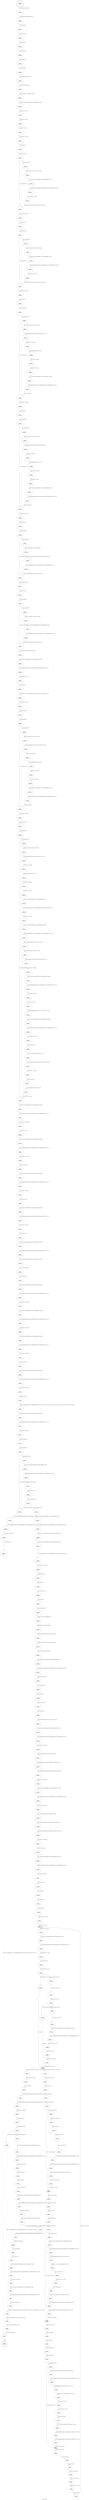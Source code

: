 digraph process_polygon2 {
label="process_polygon2"
40284 [label="N40284\n(rp:56, ep:0)\nexit", shape="doublecircle"]
40285 [label="N40285\n(rp:340, ep:340)\nentry", shape="doublecircle"]
40285 -> 40287 [label="%5 = alloca %struct.stream*, align 8"]
40287 [label="N40287\n(rp:339, ep:339)", shape="circle"]
40287 -> 40288 [label="%6 = alloca %struct._POLYGON2_ORDER*, align 8"]
40288 [label="N40288\n(rp:338, ep:338)", shape="circle"]
40288 -> 40289 [label="%7 = alloca i32, align 4"]
40289 [label="N40289\n(rp:337, ep:337)", shape="circle"]
40289 -> 40290 [label="%8 = alloca i32, align 4"]
40290 [label="N40290\n(rp:336, ep:336)", shape="circle"]
40290 -> 40291 [label="%9 = alloca i32, align 4"]
40291 [label="N40291\n(rp:335, ep:335)", shape="circle"]
40291 -> 40292 [label="%10 = alloca i32, align 4"]
40292 [label="N40292\n(rp:334, ep:334)", shape="circle"]
40292 -> 40293 [label="%11 = alloca i32, align 4"]
40293 [label="N40293\n(rp:333, ep:333)", shape="circle"]
40293 -> 40294 [label="%12 = alloca i8, align 1"]
40294 [label="N40294\n(rp:332, ep:332)", shape="circle"]
40294 -> 40295 [label="%13 = alloca %struct._RD_POINT*, align 8"]
40295 [label="N40295\n(rp:331, ep:331)", shape="circle"]
40295 -> 40296 [label="%14 = alloca %struct._BRUSH, align 8"]
40296 [label="N40296\n(rp:330, ep:330)", shape="circle"]
40296 -> 40298 [label="store %struct.stream* %0, %struct.stream** %5, align 8"]
40298 [label="N40298\n(rp:329, ep:329)", shape="circle"]
40298 -> 40300 [label="store %struct._POLYGON2_ORDER* %1, %struct._POLYGON2_ORDER** %6, align 8"]
40300 [label="N40300\n(rp:328, ep:328)", shape="circle"]
40300 -> 40302 [label="store i32 %2, i32* %7, align 4"]
40302 [label="N40302\n(rp:327, ep:327)", shape="circle"]
40302 -> 40308 [label="store i32 %3, i32* %8, align 4"]
40308 [label="N40308\n(rp:326, ep:326)", shape="circle"]
40308 -> 40311 [label="store i8 0, i8* %12, align 1"]
40311 [label="N40311\n(rp:325, ep:325)", shape="circle"]
40311 -> 40312 [label="%15 = load i32, i32* %7, align 4"]
40312 [label="N40312\n(rp:324, ep:324)", shape="circle"]
40312 -> 40313 [label="%16 = and i32 %15, 1"]
40313 [label="N40313\n(rp:323, ep:323)", shape="circle"]
40313 -> 40314 [label="%17 = icmp ne i32 %16, 0"]
40314 [label="N40314\n(rp:322, ep:322)", shape="circle"]
40314 -> 40652 [label="[%17 = icmp ne i32 %16, 0]"]
40314 -> 40321 [label="[!(%17 = icmp ne i32 %16, 0)]"]
40316 [label="N40316\n(rp:320, ep:320)", shape="circle"]
40316 -> 40317 [label="%20 = load %struct._POLYGON2_ORDER*, %struct._POLYGON2_ORDER** %6, align 8"]
40317 [label="N40317\n(rp:319, ep:319)", shape="circle"]
40317 -> 40318 [label="%21 = getelementptr inbounds %struct._POLYGON2_ORDER, %struct._POLYGON2_ORDER* %20, i32 0, i32 0"]
40318 [label="N40318\n(rp:318, ep:318)", shape="circle"]
40318 -> 40319 [label="%22 = load i32, i32* %8, align 4"]
40319 [label="N40319\n(rp:317, ep:317)", shape="circle"]
40319 -> 40321 [label="rdp_in_coord --@-- call void @rdp_in_coord(%struct.stream* %19, i16* %21, i32 %22)", style="dashed", color="blue"]
40321 [label="N40321\n(rp:316, ep:316)", shape="circle"]
40321 -> 40322 [label="%24 = load i32, i32* %7, align 4"]
40322 [label="N40322\n(rp:315, ep:315)", shape="circle"]
40322 -> 40323 [label="%25 = and i32 %24, 2"]
40323 [label="N40323\n(rp:314, ep:314)", shape="circle"]
40323 -> 40324 [label="%26 = icmp ne i32 %25, 0"]
40324 [label="N40324\n(rp:313, ep:313)", shape="circle"]
40324 -> 40654 [label="[%26 = icmp ne i32 %25, 0]"]
40324 -> 40331 [label="[!(%26 = icmp ne i32 %25, 0)]"]
40326 [label="N40326\n(rp:311, ep:311)", shape="circle"]
40326 -> 40327 [label="%29 = load %struct._POLYGON2_ORDER*, %struct._POLYGON2_ORDER** %6, align 8"]
40327 [label="N40327\n(rp:310, ep:310)", shape="circle"]
40327 -> 40328 [label="%30 = getelementptr inbounds %struct._POLYGON2_ORDER, %struct._POLYGON2_ORDER* %29, i32 0, i32 1"]
40328 [label="N40328\n(rp:309, ep:309)", shape="circle"]
40328 -> 40329 [label="%31 = load i32, i32* %8, align 4"]
40329 [label="N40329\n(rp:308, ep:308)", shape="circle"]
40329 -> 40331 [label="rdp_in_coord --@-- call void @rdp_in_coord(%struct.stream* %28, i16* %30, i32 %31)", style="dashed", color="blue"]
40331 [label="N40331\n(rp:307, ep:307)", shape="circle"]
40331 -> 40332 [label="%33 = load i32, i32* %7, align 4"]
40332 [label="N40332\n(rp:306, ep:306)", shape="circle"]
40332 -> 40333 [label="%34 = and i32 %33, 4"]
40333 [label="N40333\n(rp:305, ep:305)", shape="circle"]
40333 -> 40334 [label="%35 = icmp ne i32 %34, 0"]
40334 [label="N40334\n(rp:304, ep:304)", shape="circle"]
40334 -> 40656 [label="[%35 = icmp ne i32 %34, 0]"]
40334 -> 40345 [label="[!(%35 = icmp ne i32 %34, 0)]"]
40336 [label="N40336\n(rp:302, ep:302)", shape="circle"]
40336 -> 40337 [label="%38 = getelementptr inbounds %struct.stream, %struct.stream* %37, i32 0, i32 0"]
40337 [label="N40337\n(rp:301, ep:301)", shape="circle"]
40337 -> 40338 [label="%39 = load i8*, i8** %38, align 8"]
40338 [label="N40338\n(rp:300, ep:300)", shape="circle"]
40338 -> 40339 [label="%40 = getelementptr inbounds i8, i8* %39, i32 1"]
40339 [label="N40339\n(rp:299, ep:299)", shape="circle"]
40339 -> 40340 [label="store i8* %40, i8** %38, align 8"]
40340 [label="N40340\n(rp:298, ep:298)", shape="circle"]
40340 -> 40341 [label="%41 = load i8, i8* %39, align 1"]
40341 [label="N40341\n(rp:297, ep:297)", shape="circle"]
40341 -> 40342 [label="%42 = load %struct._POLYGON2_ORDER*, %struct._POLYGON2_ORDER** %6, align 8"]
40342 [label="N40342\n(rp:296, ep:296)", shape="circle"]
40342 -> 40343 [label="%43 = getelementptr inbounds %struct._POLYGON2_ORDER, %struct._POLYGON2_ORDER* %42, i32 0, i32 2"]
40343 [label="N40343\n(rp:295, ep:295)", shape="circle"]
40343 -> 40345 [label="store i8 %41, i8* %43, align 4"]
40345 [label="N40345\n(rp:294, ep:294)", shape="circle"]
40345 -> 40346 [label="%45 = load i32, i32* %7, align 4"]
40346 [label="N40346\n(rp:293, ep:293)", shape="circle"]
40346 -> 40347 [label="%46 = and i32 %45, 8"]
40347 [label="N40347\n(rp:292, ep:292)", shape="circle"]
40347 -> 40348 [label="%47 = icmp ne i32 %46, 0"]
40348 [label="N40348\n(rp:291, ep:291)", shape="circle"]
40348 -> 40658 [label="[%47 = icmp ne i32 %46, 0]"]
40348 -> 40359 [label="[!(%47 = icmp ne i32 %46, 0)]"]
40350 [label="N40350\n(rp:289, ep:289)", shape="circle"]
40350 -> 40351 [label="%50 = getelementptr inbounds %struct.stream, %struct.stream* %49, i32 0, i32 0"]
40351 [label="N40351\n(rp:288, ep:288)", shape="circle"]
40351 -> 40352 [label="%51 = load i8*, i8** %50, align 8"]
40352 [label="N40352\n(rp:287, ep:287)", shape="circle"]
40352 -> 40353 [label="%52 = getelementptr inbounds i8, i8* %51, i32 1"]
40353 [label="N40353\n(rp:286, ep:286)", shape="circle"]
40353 -> 40354 [label="store i8* %52, i8** %50, align 8"]
40354 [label="N40354\n(rp:285, ep:285)", shape="circle"]
40354 -> 40355 [label="%53 = load i8, i8* %51, align 1"]
40355 [label="N40355\n(rp:284, ep:284)", shape="circle"]
40355 -> 40356 [label="%54 = load %struct._POLYGON2_ORDER*, %struct._POLYGON2_ORDER** %6, align 8"]
40356 [label="N40356\n(rp:283, ep:283)", shape="circle"]
40356 -> 40357 [label="%55 = getelementptr inbounds %struct._POLYGON2_ORDER, %struct._POLYGON2_ORDER* %54, i32 0, i32 3"]
40357 [label="N40357\n(rp:282, ep:282)", shape="circle"]
40357 -> 40359 [label="store i8 %53, i8* %55, align 1"]
40359 [label="N40359\n(rp:281, ep:281)", shape="circle"]
40359 -> 40360 [label="%57 = load i32, i32* %7, align 4"]
40360 [label="N40360\n(rp:280, ep:280)", shape="circle"]
40360 -> 40361 [label="%58 = and i32 %57, 16"]
40361 [label="N40361\n(rp:279, ep:279)", shape="circle"]
40361 -> 40362 [label="%59 = icmp ne i32 %58, 0"]
40362 [label="N40362\n(rp:278, ep:278)", shape="circle"]
40362 -> 40660 [label="[%59 = icmp ne i32 %58, 0]"]
40362 -> 40368 [label="[!(%59 = icmp ne i32 %58, 0)]"]
40364 [label="N40364\n(rp:276, ep:276)", shape="circle"]
40364 -> 40365 [label="%62 = load %struct._POLYGON2_ORDER*, %struct._POLYGON2_ORDER** %6, align 8"]
40365 [label="N40365\n(rp:275, ep:275)", shape="circle"]
40365 -> 40366 [label="%63 = getelementptr inbounds %struct._POLYGON2_ORDER, %struct._POLYGON2_ORDER* %62, i32 0, i32 4"]
40366 [label="N40366\n(rp:274, ep:274)", shape="circle"]
40366 -> 40368 [label="rdp_in_colour --@-- call void @rdp_in_colour(%struct.stream* %61, i32* %63)", style="dashed", color="blue"]
40368 [label="N40368\n(rp:273, ep:273)", shape="circle"]
40368 -> 40369 [label="%65 = load i32, i32* %7, align 4"]
40369 [label="N40369\n(rp:272, ep:272)", shape="circle"]
40369 -> 40370 [label="%66 = and i32 %65, 32"]
40370 [label="N40370\n(rp:271, ep:271)", shape="circle"]
40370 -> 40371 [label="%67 = icmp ne i32 %66, 0"]
40371 [label="N40371\n(rp:270, ep:270)", shape="circle"]
40371 -> 40662 [label="[%67 = icmp ne i32 %66, 0]"]
40371 -> 40377 [label="[!(%67 = icmp ne i32 %66, 0)]"]
40373 [label="N40373\n(rp:268, ep:268)", shape="circle"]
40373 -> 40374 [label="%70 = load %struct._POLYGON2_ORDER*, %struct._POLYGON2_ORDER** %6, align 8"]
40374 [label="N40374\n(rp:267, ep:267)", shape="circle"]
40374 -> 40375 [label="%71 = getelementptr inbounds %struct._POLYGON2_ORDER, %struct._POLYGON2_ORDER* %70, i32 0, i32 5"]
40375 [label="N40375\n(rp:266, ep:266)", shape="circle"]
40375 -> 40377 [label="rdp_in_colour --@-- call void @rdp_in_colour(%struct.stream* %69, i32* %71)", style="dashed", color="blue"]
40377 [label="N40377\n(rp:265, ep:265)", shape="circle"]
40377 -> 40378 [label="%73 = load %struct.stream*, %struct.stream** %5, align 8"]
40378 [label="N40378\n(rp:264, ep:264)", shape="circle"]
40378 -> 40379 [label="%74 = load %struct._POLYGON2_ORDER*, %struct._POLYGON2_ORDER** %6, align 8"]
40379 [label="N40379\n(rp:263, ep:263)", shape="circle"]
40379 -> 40380 [label="%75 = getelementptr inbounds %struct._POLYGON2_ORDER, %struct._POLYGON2_ORDER* %74, i32 0, i32 6"]
40380 [label="N40380\n(rp:262, ep:262)", shape="circle"]
40380 -> 40381 [label="%76 = load i32, i32* %7, align 4"]
40381 [label="N40381\n(rp:261, ep:261)", shape="circle"]
40381 -> 40382 [label="%77 = lshr i32 %76, 6"]
40382 [label="N40382\n(rp:260, ep:260)", shape="circle"]
40382 -> 40383 [label="rdp_parse_brush --@-- %78 = call i32 @rdp_parse_brush(%struct.stream* %73, %struct._BRUSH* %75, i32 %77)", style="dashed", color="blue"]
40383 [label="N40383\n(rp:259, ep:259)", shape="circle"]
40383 -> 40384 [label="%79 = load i32, i32* %7, align 4"]
40384 [label="N40384\n(rp:258, ep:258)", shape="circle"]
40384 -> 40385 [label="%80 = and i32 %79, 2048"]
40385 [label="N40385\n(rp:257, ep:257)", shape="circle"]
40385 -> 40386 [label="%81 = icmp ne i32 %80, 0"]
40386 [label="N40386\n(rp:256, ep:256)", shape="circle"]
40386 -> 40664 [label="[%81 = icmp ne i32 %80, 0]"]
40386 -> 40397 [label="[!(%81 = icmp ne i32 %80, 0)]"]
40388 [label="N40388\n(rp:254, ep:254)", shape="circle"]
40388 -> 40389 [label="%84 = getelementptr inbounds %struct.stream, %struct.stream* %83, i32 0, i32 0"]
40389 [label="N40389\n(rp:253, ep:253)", shape="circle"]
40389 -> 40390 [label="%85 = load i8*, i8** %84, align 8"]
40390 [label="N40390\n(rp:252, ep:252)", shape="circle"]
40390 -> 40391 [label="%86 = getelementptr inbounds i8, i8* %85, i32 1"]
40391 [label="N40391\n(rp:251, ep:251)", shape="circle"]
40391 -> 40392 [label="store i8* %86, i8** %84, align 8"]
40392 [label="N40392\n(rp:250, ep:250)", shape="circle"]
40392 -> 40393 [label="%87 = load i8, i8* %85, align 1"]
40393 [label="N40393\n(rp:249, ep:249)", shape="circle"]
40393 -> 40394 [label="%88 = load %struct._POLYGON2_ORDER*, %struct._POLYGON2_ORDER** %6, align 8"]
40394 [label="N40394\n(rp:248, ep:248)", shape="circle"]
40394 -> 40395 [label="%89 = getelementptr inbounds %struct._POLYGON2_ORDER, %struct._POLYGON2_ORDER* %88, i32 0, i32 7"]
40395 [label="N40395\n(rp:247, ep:247)", shape="circle"]
40395 -> 40397 [label="store i8 %87, i8* %89, align 8"]
40397 [label="N40397\n(rp:246, ep:246)", shape="circle"]
40397 -> 40398 [label="%91 = load i32, i32* %7, align 4"]
40398 [label="N40398\n(rp:245, ep:245)", shape="circle"]
40398 -> 40399 [label="%92 = and i32 %91, 4096"]
40399 [label="N40399\n(rp:244, ep:244)", shape="circle"]
40399 -> 40400 [label="%93 = icmp ne i32 %92, 0"]
40400 [label="N40400\n(rp:243, ep:243)", shape="circle"]
40400 -> 40666 [label="[%93 = icmp ne i32 %92, 0]"]
40400 -> 40432 [label="[!(%93 = icmp ne i32 %92, 0)]"]
40402 [label="N40402\n(rp:241, ep:241)", shape="circle"]
40402 -> 40403 [label="%96 = getelementptr inbounds %struct.stream, %struct.stream* %95, i32 0, i32 0"]
40403 [label="N40403\n(rp:240, ep:240)", shape="circle"]
40403 -> 40404 [label="%97 = load i8*, i8** %96, align 8"]
40404 [label="N40404\n(rp:239, ep:239)", shape="circle"]
40404 -> 40405 [label="%98 = getelementptr inbounds i8, i8* %97, i32 1"]
40405 [label="N40405\n(rp:238, ep:238)", shape="circle"]
40405 -> 40406 [label="store i8* %98, i8** %96, align 8"]
40406 [label="N40406\n(rp:237, ep:237)", shape="circle"]
40406 -> 40407 [label="%99 = load i8, i8* %97, align 1"]
40407 [label="N40407\n(rp:236, ep:236)", shape="circle"]
40407 -> 40408 [label="%100 = load %struct._POLYGON2_ORDER*, %struct._POLYGON2_ORDER** %6, align 8"]
40408 [label="N40408\n(rp:235, ep:235)", shape="circle"]
40408 -> 40409 [label="%101 = getelementptr inbounds %struct._POLYGON2_ORDER, %struct._POLYGON2_ORDER* %100, i32 0, i32 8"]
40409 [label="N40409\n(rp:234, ep:234)", shape="circle"]
40409 -> 40410 [label="store i8 %99, i8* %101, align 1"]
40410 [label="N40410\n(rp:233, ep:233)", shape="circle"]
40410 -> 40411 [label="%102 = load %struct._POLYGON2_ORDER*, %struct._POLYGON2_ORDER** %6, align 8"]
40411 [label="N40411\n(rp:232, ep:232)", shape="circle"]
40411 -> 40412 [label="%103 = getelementptr inbounds %struct._POLYGON2_ORDER, %struct._POLYGON2_ORDER* %102, i32 0, i32 9"]
40412 [label="N40412\n(rp:231, ep:231)", shape="circle"]
40412 -> 40413 [label="%104 = getelementptr inbounds [256 x i8], [256 x i8]* %103, i32 0, i32 0"]
40413 [label="N40413\n(rp:230, ep:230)", shape="circle"]
40413 -> 40414 [label="%105 = load %struct.stream*, %struct.stream** %5, align 8"]
40414 [label="N40414\n(rp:229, ep:229)", shape="circle"]
40414 -> 40415 [label="%106 = getelementptr inbounds %struct.stream, %struct.stream* %105, i32 0, i32 0"]
40415 [label="N40415\n(rp:228, ep:228)", shape="circle"]
40415 -> 40416 [label="%107 = load i8*, i8** %106, align 8"]
40416 [label="N40416\n(rp:227, ep:227)", shape="circle"]
40416 -> 40417 [label="%108 = load %struct._POLYGON2_ORDER*, %struct._POLYGON2_ORDER** %6, align 8"]
40417 [label="N40417\n(rp:226, ep:226)", shape="circle"]
40417 -> 40418 [label="%109 = getelementptr inbounds %struct._POLYGON2_ORDER, %struct._POLYGON2_ORDER* %108, i32 0, i32 8"]
40418 [label="N40418\n(rp:225, ep:225)", shape="circle"]
40418 -> 40419 [label="%110 = load i8, i8* %109, align 1"]
40419 [label="N40419\n(rp:224, ep:224)", shape="circle"]
40419 -> 40420 [label="%111 = zext i8 %110 to i64"]
40420 [label="N40420\n(rp:223, ep:223)", shape="circle"]
40420 -> 40421 [label="call void @llvm.memcpy.p0i8.p0i8.i64(i8* %104, i8* %107, i64 %111, i32 1, i1 false)"]
40421 [label="N40421\n(rp:222, ep:222)", shape="circle"]
40421 -> 40422 [label="%112 = load %struct._POLYGON2_ORDER*, %struct._POLYGON2_ORDER** %6, align 8"]
40422 [label="N40422\n(rp:221, ep:221)", shape="circle"]
40422 -> 40423 [label="%113 = getelementptr inbounds %struct._POLYGON2_ORDER, %struct._POLYGON2_ORDER* %112, i32 0, i32 8"]
40423 [label="N40423\n(rp:220, ep:220)", shape="circle"]
40423 -> 40424 [label="%114 = load i8, i8* %113, align 1"]
40424 [label="N40424\n(rp:219, ep:219)", shape="circle"]
40424 -> 40425 [label="%115 = zext i8 %114 to i32"]
40425 [label="N40425\n(rp:218, ep:218)", shape="circle"]
40425 -> 40426 [label="%116 = load %struct.stream*, %struct.stream** %5, align 8"]
40426 [label="N40426\n(rp:217, ep:217)", shape="circle"]
40426 -> 40427 [label="%117 = getelementptr inbounds %struct.stream, %struct.stream* %116, i32 0, i32 0"]
40427 [label="N40427\n(rp:216, ep:216)", shape="circle"]
40427 -> 40428 [label="%118 = load i8*, i8** %117, align 8"]
40428 [label="N40428\n(rp:215, ep:215)", shape="circle"]
40428 -> 40429 [label="%119 = sext i32 %115 to i64"]
40429 [label="N40429\n(rp:214, ep:214)", shape="circle"]
40429 -> 40430 [label="%120 = getelementptr inbounds i8, i8* %118, i64 %119"]
40430 [label="N40430\n(rp:213, ep:213)", shape="circle"]
40430 -> 40432 [label="store i8* %120, i8** %117, align 8"]
40432 [label="N40432\n(rp:212, ep:212)", shape="circle"]
40432 -> 40433 [label="%122 = load %struct._POLYGON2_ORDER*, %struct._POLYGON2_ORDER** %6, align 8"]
40433 [label="N40433\n(rp:211, ep:211)", shape="circle"]
40433 -> 40434 [label="%123 = getelementptr inbounds %struct._POLYGON2_ORDER, %struct._POLYGON2_ORDER* %122, i32 0, i32 0"]
40434 [label="N40434\n(rp:210, ep:210)", shape="circle"]
40434 -> 40435 [label="%124 = load i16, i16* %123, align 8"]
40435 [label="N40435\n(rp:209, ep:209)", shape="circle"]
40435 -> 40436 [label="%125 = sext i16 %124 to i32"]
40436 [label="N40436\n(rp:208, ep:208)", shape="circle"]
40436 -> 40437 [label="%126 = load %struct._POLYGON2_ORDER*, %struct._POLYGON2_ORDER** %6, align 8"]
40437 [label="N40437\n(rp:207, ep:207)", shape="circle"]
40437 -> 40438 [label="%127 = getelementptr inbounds %struct._POLYGON2_ORDER, %struct._POLYGON2_ORDER* %126, i32 0, i32 1"]
40438 [label="N40438\n(rp:206, ep:206)", shape="circle"]
40438 -> 40439 [label="%128 = load i16, i16* %127, align 2"]
40439 [label="N40439\n(rp:205, ep:205)", shape="circle"]
40439 -> 40440 [label="%129 = sext i16 %128 to i32"]
40440 [label="N40440\n(rp:204, ep:204)", shape="circle"]
40440 -> 40441 [label="%130 = load %struct._POLYGON2_ORDER*, %struct._POLYGON2_ORDER** %6, align 8"]
40441 [label="N40441\n(rp:203, ep:203)", shape="circle"]
40441 -> 40442 [label="%131 = getelementptr inbounds %struct._POLYGON2_ORDER, %struct._POLYGON2_ORDER* %130, i32 0, i32 2"]
40442 [label="N40442\n(rp:202, ep:202)", shape="circle"]
40442 -> 40443 [label="%132 = load i8, i8* %131, align 4"]
40443 [label="N40443\n(rp:201, ep:201)", shape="circle"]
40443 -> 40444 [label="%133 = zext i8 %132 to i32"]
40444 [label="N40444\n(rp:200, ep:200)", shape="circle"]
40444 -> 40445 [label="%134 = load %struct._POLYGON2_ORDER*, %struct._POLYGON2_ORDER** %6, align 8"]
40445 [label="N40445\n(rp:199, ep:199)", shape="circle"]
40445 -> 40446 [label="%135 = getelementptr inbounds %struct._POLYGON2_ORDER, %struct._POLYGON2_ORDER* %134, i32 0, i32 3"]
40446 [label="N40446\n(rp:198, ep:198)", shape="circle"]
40446 -> 40447 [label="%136 = load i8, i8* %135, align 1"]
40447 [label="N40447\n(rp:197, ep:197)", shape="circle"]
40447 -> 40448 [label="%137 = zext i8 %136 to i32"]
40448 [label="N40448\n(rp:196, ep:196)", shape="circle"]
40448 -> 40449 [label="%138 = load %struct._POLYGON2_ORDER*, %struct._POLYGON2_ORDER** %6, align 8"]
40449 [label="N40449\n(rp:195, ep:195)", shape="circle"]
40449 -> 40450 [label="%139 = getelementptr inbounds %struct._POLYGON2_ORDER, %struct._POLYGON2_ORDER* %138, i32 0, i32 6"]
40450 [label="N40450\n(rp:194, ep:194)", shape="circle"]
40450 -> 40451 [label="%140 = getelementptr inbounds %struct._BRUSH, %struct._BRUSH* %139, i32 0, i32 2"]
40451 [label="N40451\n(rp:193, ep:193)", shape="circle"]
40451 -> 40452 [label="%141 = load i8, i8* %140, align 2"]
40452 [label="N40452\n(rp:192, ep:192)", shape="circle"]
40452 -> 40453 [label="%142 = zext i8 %141 to i32"]
40453 [label="N40453\n(rp:191, ep:191)", shape="circle"]
40453 -> 40454 [label="%143 = load %struct._POLYGON2_ORDER*, %struct._POLYGON2_ORDER** %6, align 8"]
40454 [label="N40454\n(rp:190, ep:190)", shape="circle"]
40454 -> 40455 [label="%144 = getelementptr inbounds %struct._POLYGON2_ORDER, %struct._POLYGON2_ORDER* %143, i32 0, i32 4"]
40455 [label="N40455\n(rp:189, ep:189)", shape="circle"]
40455 -> 40456 [label="%145 = load i32, i32* %144, align 8"]
40456 [label="N40456\n(rp:188, ep:188)", shape="circle"]
40456 -> 40457 [label="%146 = load %struct._POLYGON2_ORDER*, %struct._POLYGON2_ORDER** %6, align 8"]
40457 [label="N40457\n(rp:187, ep:187)", shape="circle"]
40457 -> 40458 [label="%147 = getelementptr inbounds %struct._POLYGON2_ORDER, %struct._POLYGON2_ORDER* %146, i32 0, i32 5"]
40458 [label="N40458\n(rp:186, ep:186)", shape="circle"]
40458 -> 40459 [label="%148 = load i32, i32* %147, align 4"]
40459 [label="N40459\n(rp:185, ep:185)", shape="circle"]
40459 -> 40460 [label="%149 = load %struct._POLYGON2_ORDER*, %struct._POLYGON2_ORDER** %6, align 8"]
40460 [label="N40460\n(rp:184, ep:184)", shape="circle"]
40460 -> 40461 [label="%150 = getelementptr inbounds %struct._POLYGON2_ORDER, %struct._POLYGON2_ORDER* %149, i32 0, i32 7"]
40461 [label="N40461\n(rp:183, ep:183)", shape="circle"]
40461 -> 40462 [label="%151 = load i8, i8* %150, align 8"]
40462 [label="N40462\n(rp:182, ep:182)", shape="circle"]
40462 -> 40463 [label="%152 = zext i8 %151 to i32"]
40463 [label="N40463\n(rp:181, ep:181)", shape="circle"]
40463 -> 40464 [label="%153 = load %struct._POLYGON2_ORDER*, %struct._POLYGON2_ORDER** %6, align 8"]
40464 [label="N40464\n(rp:180, ep:180)", shape="circle"]
40464 -> 40465 [label="%154 = getelementptr inbounds %struct._POLYGON2_ORDER, %struct._POLYGON2_ORDER* %153, i32 0, i32 8"]
40465 [label="N40465\n(rp:179, ep:179)", shape="circle"]
40465 -> 40466 [label="%155 = load i8, i8* %154, align 1"]
40466 [label="N40466\n(rp:178, ep:178)", shape="circle"]
40466 -> 40467 [label="%156 = zext i8 %155 to i32"]
40467 [label="N40467\n(rp:177, ep:177)", shape="circle"]
40467 -> 40468 [label="logger --@-- call void @logger(i32 5, i32 0, i8* getelementptr inbounds ([86 x i8], [86 x i8]* @.str.27.114, i32 0, i32 0), i32 %125, i32 %129, i32 %133, i32 %137, i32 %142, i32 %145, i32 %148, i32 %152, i32 %156)", style="dashed", color="blue"]
40468 [label="N40468\n(rp:176, ep:176)", shape="circle"]
40468 -> 40469 [label="%157 = load %struct._POLYGON2_ORDER*, %struct._POLYGON2_ORDER** %6, align 8"]
40469 [label="N40469\n(rp:175, ep:175)", shape="circle"]
40469 -> 40470 [label="%158 = getelementptr inbounds %struct._POLYGON2_ORDER, %struct._POLYGON2_ORDER* %157, i32 0, i32 2"]
40470 [label="N40470\n(rp:174, ep:174)", shape="circle"]
40470 -> 40471 [label="%159 = load i8, i8* %158, align 4"]
40471 [label="N40471\n(rp:173, ep:173)", shape="circle"]
40471 -> 40472 [label="%160 = zext i8 %159 to i32"]
40472 [label="N40472\n(rp:172, ep:172)", shape="circle"]
40472 -> 40473 [label="%161 = icmp slt i32 %160, 1"]
40473 [label="N40473\n(rp:171, ep:171)", shape="circle"]
40473 -> 40669 [label="[!(%161 = icmp slt i32 %160, 1)]"]
40473 -> 40480 [label="[%161 = icmp slt i32 %160, 1]"]
40475 [label="N40475\n(rp:169, ep:169)", shape="circle"]
40475 -> 40476 [label="%164 = getelementptr inbounds %struct._POLYGON2_ORDER, %struct._POLYGON2_ORDER* %163, i32 0, i32 2"]
40476 [label="N40476\n(rp:168, ep:168)", shape="circle"]
40476 -> 40477 [label="%165 = load i8, i8* %164, align 4"]
40477 [label="N40477\n(rp:167, ep:167)", shape="circle"]
40477 -> 40478 [label="%166 = zext i8 %165 to i32"]
40478 [label="N40478\n(rp:166, ep:166)", shape="circle"]
40478 -> 40479 [label="%167 = icmp sgt i32 %166, 16"]
40479 [label="N40479\n(rp:165, ep:165)", shape="circle"]
40479 -> 40671 [label="[!(%167 = icmp sgt i32 %166, 16)]"]
40479 -> 40480 [label="[%167 = icmp sgt i32 %166, 16]"]
40480 [label="N40480\n(rp:164, ep:164)", shape="circle"]
40480 -> 40481 [label="%169 = load %struct._POLYGON2_ORDER*, %struct._POLYGON2_ORDER** %6, align 8"]
40481 [label="N40481\n(rp:163, ep:163)", shape="circle"]
40481 -> 40482 [label="%170 = getelementptr inbounds %struct._POLYGON2_ORDER, %struct._POLYGON2_ORDER* %169, i32 0, i32 2"]
40482 [label="N40482\n(rp:162, ep:162)", shape="circle"]
40482 -> 40483 [label="%171 = load i8, i8* %170, align 4"]
40483 [label="N40483\n(rp:161, ep:161)", shape="circle"]
40483 -> 40484 [label="%172 = zext i8 %171 to i32"]
40484 [label="N40484\n(rp:160, ep:160)", shape="circle"]
40484 -> 40651 [label="logger --@-- call void @logger(i32 5, i32 3, i8* getelementptr inbounds ([34 x i8], [34 x i8]* @.str.28.115, i32 0, i32 0), i32 %172)", style="dashed", color="blue"]
40487 [label="N40487\n(rp:158, ep:158)", shape="circle"]
40487 -> 40488 [label="%175 = getelementptr inbounds %struct._POLYGON2_ORDER, %struct._POLYGON2_ORDER* %174, i32 0, i32 6"]
40488 [label="N40488\n(rp:157, ep:157)", shape="circle"]
40488 -> 40489 [label="setup_brush --@-- call void @setup_brush(%struct._BRUSH* %14, %struct._BRUSH* %175)", style="dashed", color="blue"]
40489 [label="N40489\n(rp:156, ep:156)", shape="circle"]
40489 -> 40490 [label="%176 = load %struct._POLYGON2_ORDER*, %struct._POLYGON2_ORDER** %6, align 8"]
40490 [label="N40490\n(rp:155, ep:155)", shape="circle"]
40490 -> 40491 [label="%177 = getelementptr inbounds %struct._POLYGON2_ORDER, %struct._POLYGON2_ORDER* %176, i32 0, i32 7"]
40491 [label="N40491\n(rp:154, ep:154)", shape="circle"]
40491 -> 40492 [label="%178 = load i8, i8* %177, align 8"]
40492 [label="N40492\n(rp:153, ep:153)", shape="circle"]
40492 -> 40493 [label="%179 = zext i8 %178 to i32"]
40493 [label="N40493\n(rp:152, ep:152)", shape="circle"]
40493 -> 40494 [label="%180 = add i32 %179, 1"]
40494 [label="N40494\n(rp:151, ep:151)", shape="circle"]
40494 -> 40495 [label="%181 = sext i32 %180 to i64"]
40495 [label="N40495\n(rp:150, ep:150)", shape="circle"]
40495 -> 40496 [label="%182 = mul i64 %181, 4"]
40496 [label="N40496\n(rp:149, ep:149)", shape="circle"]
40496 -> 40497 [label="%183 = trunc i64 %182 to i32"]
40497 [label="N40497\n(rp:148, ep:148)", shape="circle"]
40497 -> 40498 [label="xmalloc --@-- %184 = call i8* @xmalloc(i32 %183)", style="dashed", color="blue"]
40498 [label="N40498\n(rp:147, ep:147)", shape="circle"]
40498 -> 40499 [label="%185 = bitcast i8* %184 to %struct._RD_POINT*"]
40499 [label="N40499\n(rp:146, ep:146)", shape="circle"]
40499 -> 40500 [label="store %struct._RD_POINT* %185, %struct._RD_POINT** %13, align 8"]
40500 [label="N40500\n(rp:145, ep:145)", shape="circle"]
40500 -> 40501 [label="%186 = load %struct._RD_POINT*, %struct._RD_POINT** %13, align 8"]
40501 [label="N40501\n(rp:144, ep:144)", shape="circle"]
40501 -> 40502 [label="%187 = bitcast %struct._RD_POINT* %186 to i8*"]
40502 [label="N40502\n(rp:143, ep:143)", shape="circle"]
40502 -> 40503 [label="%188 = load %struct._POLYGON2_ORDER*, %struct._POLYGON2_ORDER** %6, align 8"]
40503 [label="N40503\n(rp:142, ep:142)", shape="circle"]
40503 -> 40504 [label="%189 = getelementptr inbounds %struct._POLYGON2_ORDER, %struct._POLYGON2_ORDER* %188, i32 0, i32 7"]
40504 [label="N40504\n(rp:141, ep:141)", shape="circle"]
40504 -> 40505 [label="%190 = load i8, i8* %189, align 8"]
40505 [label="N40505\n(rp:140, ep:140)", shape="circle"]
40505 -> 40506 [label="%191 = zext i8 %190 to i32"]
40506 [label="N40506\n(rp:139, ep:139)", shape="circle"]
40506 -> 40507 [label="%192 = add i32 %191, 1"]
40507 [label="N40507\n(rp:138, ep:138)", shape="circle"]
40507 -> 40508 [label="%193 = sext i32 %192 to i64"]
40508 [label="N40508\n(rp:137, ep:137)", shape="circle"]
40508 -> 40509 [label="%194 = mul i64 %193, 4"]
40509 [label="N40509\n(rp:136, ep:136)", shape="circle"]
40509 -> 40510 [label="call void @llvm.memset.p0i8.i64(i8* %187, i8 0, i64 %194, i32 2, i1 false)"]
40510 [label="N40510\n(rp:135, ep:135)", shape="circle"]
40510 -> 40511 [label="%195 = load %struct._POLYGON2_ORDER*, %struct._POLYGON2_ORDER** %6, align 8"]
40511 [label="N40511\n(rp:134, ep:134)", shape="circle"]
40511 -> 40512 [label="%196 = getelementptr inbounds %struct._POLYGON2_ORDER, %struct._POLYGON2_ORDER* %195, i32 0, i32 0"]
40512 [label="N40512\n(rp:133, ep:133)", shape="circle"]
40512 -> 40513 [label="%197 = load i16, i16* %196, align 8"]
40513 [label="N40513\n(rp:132, ep:132)", shape="circle"]
40513 -> 40514 [label="%198 = load %struct._RD_POINT*, %struct._RD_POINT** %13, align 8"]
40514 [label="N40514\n(rp:131, ep:131)", shape="circle"]
40514 -> 40515 [label="%199 = getelementptr inbounds %struct._RD_POINT, %struct._RD_POINT* %198, i64 0"]
40515 [label="N40515\n(rp:130, ep:130)", shape="circle"]
40515 -> 40516 [label="%200 = getelementptr inbounds %struct._RD_POINT, %struct._RD_POINT* %199, i32 0, i32 0"]
40516 [label="N40516\n(rp:129, ep:129)", shape="circle"]
40516 -> 40517 [label="store i16 %197, i16* %200, align 2"]
40517 [label="N40517\n(rp:128, ep:128)", shape="circle"]
40517 -> 40518 [label="%201 = load %struct._POLYGON2_ORDER*, %struct._POLYGON2_ORDER** %6, align 8"]
40518 [label="N40518\n(rp:127, ep:127)", shape="circle"]
40518 -> 40519 [label="%202 = getelementptr inbounds %struct._POLYGON2_ORDER, %struct._POLYGON2_ORDER* %201, i32 0, i32 1"]
40519 [label="N40519\n(rp:126, ep:126)", shape="circle"]
40519 -> 40520 [label="%203 = load i16, i16* %202, align 2"]
40520 [label="N40520\n(rp:125, ep:125)", shape="circle"]
40520 -> 40521 [label="%204 = load %struct._RD_POINT*, %struct._RD_POINT** %13, align 8"]
40521 [label="N40521\n(rp:124, ep:124)", shape="circle"]
40521 -> 40522 [label="%205 = getelementptr inbounds %struct._RD_POINT, %struct._RD_POINT* %204, i64 0"]
40522 [label="N40522\n(rp:123, ep:123)", shape="circle"]
40522 -> 40523 [label="%206 = getelementptr inbounds %struct._RD_POINT, %struct._RD_POINT* %205, i32 0, i32 1"]
40523 [label="N40523\n(rp:122, ep:122)", shape="circle"]
40523 -> 40524 [label="store i16 %203, i16* %206, align 2"]
40524 [label="N40524\n(rp:121, ep:121)", shape="circle"]
40524 -> 40525 [label="store i32 0, i32* %9, align 4"]
40525 [label="N40525\n(rp:120, ep:120)", shape="circle"]
40525 -> 40526 [label="%207 = load %struct._POLYGON2_ORDER*, %struct._POLYGON2_ORDER** %6, align 8"]
40526 [label="N40526\n(rp:119, ep:119)", shape="circle"]
40526 -> 40527 [label="%208 = getelementptr inbounds %struct._POLYGON2_ORDER, %struct._POLYGON2_ORDER* %207, i32 0, i32 7"]
40527 [label="N40527\n(rp:118, ep:118)", shape="circle"]
40527 -> 40528 [label="%209 = load i8, i8* %208, align 8"]
40528 [label="N40528\n(rp:117, ep:117)", shape="circle"]
40528 -> 40529 [label="%210 = zext i8 %209 to i32"]
40529 [label="N40529\n(rp:116, ep:116)", shape="circle"]
40529 -> 40530 [label="%211 = sub i32 %210, 1"]
40530 [label="N40530\n(rp:115, ep:115)", shape="circle"]
40530 -> 40531 [label="%212 = sdiv i32 %211, 4"]
40531 [label="N40531\n(rp:114, ep:114)", shape="circle"]
40531 -> 40532 [label="%213 = add i32 %212, 1"]
40532 [label="N40532\n(rp:113, ep:113)", shape="circle"]
40532 -> 40533 [label="store i32 %213, i32* %10, align 4"]
40533 [label="N40533\n(rp:112, ep:112)", shape="circle"]
40533 -> 40535 [label="store i32 1, i32* %11, align 4"]
40535 [label="N40535\n(rp:111, ep:55)", shape="box"]
40535 -> 40536 [label="%215 = load i32, i32* %11, align 4"]
40535 -> 40535 [label="@", style="dashed", color="orange"]
40535 -> 40552 [label="@", style="dashed", color="orange"]
40536 [label="N40536\n(rp:110, ep:54)", shape="circle"]
40536 -> 40537 [label="%216 = load %struct._POLYGON2_ORDER*, %struct._POLYGON2_ORDER** %6, align 8"]
40537 [label="N40537\n(rp:109, ep:53)", shape="circle"]
40537 -> 40538 [label="%217 = getelementptr inbounds %struct._POLYGON2_ORDER, %struct._POLYGON2_ORDER* %216, i32 0, i32 7"]
40538 [label="N40538\n(rp:108, ep:52)", shape="circle"]
40538 -> 40539 [label="%218 = load i8, i8* %217, align 8"]
40539 [label="N40539\n(rp:107, ep:51)", shape="circle"]
40539 -> 40540 [label="%219 = zext i8 %218 to i32"]
40540 [label="N40540\n(rp:106, ep:50)", shape="circle"]
40540 -> 40541 [label="%220 = icmp sle i32 %215, %219"]
40541 [label="N40541\n(rp:105, ep:49)", shape="circle"]
40541 -> 40672 [label="[%220 = icmp sle i32 %215, %219]"]
40541 -> 40673 [label="[!(%220 = icmp sle i32 %215, %219)]"]
40543 [label="N40543\n(rp:102, ep:47)", shape="circle"]
40543 -> 40544 [label="%223 = icmp slt i32 %222, 256"]
40544 [label="N40544\n(rp:101, ep:46)", shape="circle"]
40544 -> 40675 [label="[%223 = icmp slt i32 %222, 256]"]
40544 -> 40676 [label="[!(%223 = icmp slt i32 %222, 256)]"]
40546 [label="N40546\n(rp:98, ep:44)", shape="circle"]
40546 -> 40547 [label="%226 = load %struct._POLYGON2_ORDER*, %struct._POLYGON2_ORDER** %6, align 8"]
40547 [label="N40547\n(rp:97, ep:43)", shape="circle"]
40547 -> 40548 [label="%227 = getelementptr inbounds %struct._POLYGON2_ORDER, %struct._POLYGON2_ORDER* %226, i32 0, i32 8"]
40548 [label="N40548\n(rp:96, ep:42)", shape="circle"]
40548 -> 40549 [label="%228 = load i8, i8* %227, align 1"]
40549 [label="N40549\n(rp:95, ep:41)", shape="circle"]
40549 -> 40550 [label="%229 = zext i8 %228 to i32"]
40550 [label="N40550\n(rp:94, ep:40)", shape="circle"]
40550 -> 40551 [label="%230 = icmp slt i32 %225, %229"]
40551 [label="N40551\n(rp:93, ep:39)", shape="circle"]
40551 -> 40552 [label="232 = [%230 = icmp slt i32 %225, %229]"]
40552 [label="N40552\n(rp:92, ep:36)", shape="box"]
40552 -> 40679 [label="[%232 = phi i1 [ false, %221 ], [ false, %214 ], [ %230, %224 ]]"]
40552 -> 40680 [label="[!(%232 = phi i1 [ false, %221 ], [ false, %214 ], [ %230, %224 ])]"]
40554 [label="N40554\n(rp:54, ep:110)", shape="circle"]
40554 -> 40555 [label="%235 = sub i32 %234, 1"]
40555 [label="N40555\n(rp:53, ep:109)", shape="circle"]
40555 -> 40556 [label="%236 = srem i32 %235, 4"]
40556 [label="N40556\n(rp:52, ep:108)", shape="circle"]
40556 -> 40557 [label="%237 = icmp eq i32 %236, 0"]
40557 [label="N40557\n(rp:51, ep:107)", shape="circle"]
40557 -> 40681 [label="[%237 = icmp eq i32 %236, 0]"]
40557 -> 40568 [label="[!(%237 = icmp eq i32 %236, 0)]"]
40559 [label="N40559\n(rp:49, ep:105)", shape="circle"]
40559 -> 40560 [label="%240 = add i32 %239, 1"]
40560 [label="N40560\n(rp:48, ep:104)", shape="circle"]
40560 -> 40561 [label="store i32 %240, i32* %9, align 4"]
40561 [label="N40561\n(rp:47, ep:103)", shape="circle"]
40561 -> 40562 [label="%241 = sext i32 %239 to i64"]
40562 [label="N40562\n(rp:46, ep:102)", shape="circle"]
40562 -> 40563 [label="%242 = load %struct._POLYGON2_ORDER*, %struct._POLYGON2_ORDER** %6, align 8"]
40563 [label="N40563\n(rp:45, ep:101)", shape="circle"]
40563 -> 40564 [label="%243 = getelementptr inbounds %struct._POLYGON2_ORDER, %struct._POLYGON2_ORDER* %242, i32 0, i32 9"]
40564 [label="N40564\n(rp:44, ep:100)", shape="circle"]
40564 -> 40565 [label="%244 = getelementptr inbounds [256 x i8], [256 x i8]* %243, i64 0, i64 %241"]
40565 [label="N40565\n(rp:43, ep:99)", shape="circle"]
40565 -> 40566 [label="%245 = load i8, i8* %244, align 1"]
40566 [label="N40566\n(rp:42, ep:98)", shape="circle"]
40566 -> 40568 [label="store i8 %245, i8* %12, align 1"]
40568 [label="N40568\n(rp:41, ep:97)", shape="box"]
40568 -> 40569 [label="%247 = load i8, i8* %12, align 1"]
40569 [label="N40569\n(rp:40, ep:96)", shape="circle"]
40569 -> 40570 [label="%248 = zext i8 %247 to i32"]
40570 [label="N40570\n(rp:39, ep:95)", shape="circle"]
40570 -> 40571 [label="%249 = xor i32 %248, -1"]
40571 [label="N40571\n(rp:38, ep:94)", shape="circle"]
40571 -> 40572 [label="%250 = and i32 %249, 128"]
40572 [label="N40572\n(rp:37, ep:93)", shape="circle"]
40572 -> 40573 [label="%251 = icmp ne i32 %250, 0"]
40573 [label="N40573\n(rp:36, ep:92)", shape="circle"]
40573 -> 40683 [label="[%251 = icmp ne i32 %250, 0]"]
40573 -> 40586 [label="[!(%251 = icmp ne i32 %250, 0)]"]
40575 [label="N40575\n(rp:34, ep:90)", shape="circle"]
40575 -> 40576 [label="%254 = getelementptr inbounds %struct._POLYGON2_ORDER, %struct._POLYGON2_ORDER* %253, i32 0, i32 9"]
40576 [label="N40576\n(rp:33, ep:89)", shape="circle"]
40576 -> 40577 [label="%255 = getelementptr inbounds [256 x i8], [256 x i8]* %254, i32 0, i32 0"]
40577 [label="N40577\n(rp:32, ep:88)", shape="circle"]
40577 -> 40578 [label="parse_delta --@-- %256 = call i32 @parse_delta(i8* %255, i32* %10)", style="dashed", color="blue"]
40578 [label="N40578\n(rp:31, ep:87)", shape="circle"]
40578 -> 40579 [label="%257 = trunc i32 %256 to i16"]
40579 [label="N40579\n(rp:30, ep:86)", shape="circle"]
40579 -> 40580 [label="%258 = load i32, i32* %11, align 4"]
40580 [label="N40580\n(rp:29, ep:85)", shape="circle"]
40580 -> 40581 [label="%259 = sext i32 %258 to i64"]
40581 [label="N40581\n(rp:28, ep:84)", shape="circle"]
40581 -> 40582 [label="%260 = load %struct._RD_POINT*, %struct._RD_POINT** %13, align 8"]
40582 [label="N40582\n(rp:27, ep:83)", shape="circle"]
40582 -> 40583 [label="%261 = getelementptr inbounds %struct._RD_POINT, %struct._RD_POINT* %260, i64 %259"]
40583 [label="N40583\n(rp:26, ep:82)", shape="circle"]
40583 -> 40584 [label="%262 = getelementptr inbounds %struct._RD_POINT, %struct._RD_POINT* %261, i32 0, i32 0"]
40584 [label="N40584\n(rp:25, ep:81)", shape="circle"]
40584 -> 40586 [label="store i16 %257, i16* %262, align 2"]
40586 [label="N40586\n(rp:24, ep:80)", shape="box"]
40586 -> 40587 [label="%264 = load i8, i8* %12, align 1"]
40587 [label="N40587\n(rp:23, ep:79)", shape="circle"]
40587 -> 40588 [label="%265 = zext i8 %264 to i32"]
40588 [label="N40588\n(rp:22, ep:78)", shape="circle"]
40588 -> 40589 [label="%266 = xor i32 %265, -1"]
40589 [label="N40589\n(rp:21, ep:77)", shape="circle"]
40589 -> 40590 [label="%267 = and i32 %266, 64"]
40590 [label="N40590\n(rp:20, ep:76)", shape="circle"]
40590 -> 40591 [label="%268 = icmp ne i32 %267, 0"]
40591 [label="N40591\n(rp:19, ep:75)", shape="circle"]
40591 -> 40685 [label="[%268 = icmp ne i32 %267, 0]"]
40591 -> 40604 [label="[!(%268 = icmp ne i32 %267, 0)]"]
40593 [label="N40593\n(rp:17, ep:73)", shape="circle"]
40593 -> 40594 [label="%271 = getelementptr inbounds %struct._POLYGON2_ORDER, %struct._POLYGON2_ORDER* %270, i32 0, i32 9"]
40594 [label="N40594\n(rp:16, ep:72)", shape="circle"]
40594 -> 40595 [label="%272 = getelementptr inbounds [256 x i8], [256 x i8]* %271, i32 0, i32 0"]
40595 [label="N40595\n(rp:15, ep:71)", shape="circle"]
40595 -> 40596 [label="parse_delta --@-- %273 = call i32 @parse_delta(i8* %272, i32* %10)", style="dashed", color="blue"]
40596 [label="N40596\n(rp:14, ep:70)", shape="circle"]
40596 -> 40597 [label="%274 = trunc i32 %273 to i16"]
40597 [label="N40597\n(rp:13, ep:69)", shape="circle"]
40597 -> 40598 [label="%275 = load i32, i32* %11, align 4"]
40598 [label="N40598\n(rp:12, ep:68)", shape="circle"]
40598 -> 40599 [label="%276 = sext i32 %275 to i64"]
40599 [label="N40599\n(rp:11, ep:67)", shape="circle"]
40599 -> 40600 [label="%277 = load %struct._RD_POINT*, %struct._RD_POINT** %13, align 8"]
40600 [label="N40600\n(rp:10, ep:66)", shape="circle"]
40600 -> 40601 [label="%278 = getelementptr inbounds %struct._RD_POINT, %struct._RD_POINT* %277, i64 %276"]
40601 [label="N40601\n(rp:9, ep:65)", shape="circle"]
40601 -> 40602 [label="%279 = getelementptr inbounds %struct._RD_POINT, %struct._RD_POINT* %278, i32 0, i32 1"]
40602 [label="N40602\n(rp:8, ep:64)", shape="circle"]
40602 -> 40604 [label="store i16 %274, i16* %279, align 2"]
40604 [label="N40604\n(rp:7, ep:63)", shape="box"]
40604 -> 40605 [label="%281 = load i8, i8* %12, align 1"]
40605 [label="N40605\n(rp:6, ep:62)", shape="circle"]
40605 -> 40606 [label="%282 = zext i8 %281 to i32"]
40606 [label="N40606\n(rp:5, ep:61)", shape="circle"]
40606 -> 40607 [label="%283 = shl i32 %282, 2"]
40607 [label="N40607\n(rp:4, ep:60)", shape="circle"]
40607 -> 40608 [label="%284 = trunc i32 %283 to i8"]
40608 [label="N40608\n(rp:3, ep:59)", shape="circle"]
40608 -> 40610 [label="store i8 %284, i8* %12, align 1"]
40610 [label="N40610\n(rp:2, ep:58)", shape="circle"]
40610 -> 40611 [label="%286 = load i32, i32* %11, align 4"]
40611 [label="N40611\n(rp:1, ep:57)", shape="circle"]
40611 -> 40612 [label="%287 = add i32 %286, 1"]
40612 [label="N40612\n(rp:0, ep:56)", shape="circle"]
40612 -> 40535 [label="store i32 %287, i32* %11, align 4"]
40615 [label="N40615\n(rp:90, ep:34)", shape="circle"]
40615 -> 40616 [label="%290 = sub i32 %289, 1"]
40616 [label="N40616\n(rp:89, ep:33)", shape="circle"]
40616 -> 40617 [label="%291 = load %struct._POLYGON2_ORDER*, %struct._POLYGON2_ORDER** %6, align 8"]
40617 [label="N40617\n(rp:88, ep:32)", shape="circle"]
40617 -> 40618 [label="%292 = getelementptr inbounds %struct._POLYGON2_ORDER, %struct._POLYGON2_ORDER* %291, i32 0, i32 7"]
40618 [label="N40618\n(rp:87, ep:31)", shape="circle"]
40618 -> 40619 [label="%293 = load i8, i8* %292, align 8"]
40619 [label="N40619\n(rp:86, ep:30)", shape="circle"]
40619 -> 40620 [label="%294 = zext i8 %293 to i32"]
40620 [label="N40620\n(rp:85, ep:29)", shape="circle"]
40620 -> 40621 [label="%295 = icmp eq i32 %290, %294"]
40621 [label="N40621\n(rp:84, ep:28)", shape="circle"]
40621 -> 40687 [label="[%295 = icmp eq i32 %290, %294]"]
40621 -> 40688 [label="[!(%295 = icmp eq i32 %290, %294)]"]
40623 [label="N40623\n(rp:81, ep:25)", shape="circle"]
40623 -> 40624 [label="%298 = getelementptr inbounds %struct._POLYGON2_ORDER, %struct._POLYGON2_ORDER* %297, i32 0, i32 2"]
40624 [label="N40624\n(rp:80, ep:24)", shape="circle"]
40624 -> 40625 [label="%299 = load i8, i8* %298, align 4"]
40625 [label="N40625\n(rp:79, ep:23)", shape="circle"]
40625 -> 40626 [label="%300 = zext i8 %299 to i32"]
40626 [label="N40626\n(rp:78, ep:22)", shape="circle"]
40626 -> 40627 [label="%301 = sub i32 %300, 1"]
40627 [label="N40627\n(rp:77, ep:21)", shape="circle"]
40627 -> 40628 [label="%302 = trunc i32 %301 to i8"]
40628 [label="N40628\n(rp:76, ep:20)", shape="circle"]
40628 -> 40629 [label="%303 = load %struct._POLYGON2_ORDER*, %struct._POLYGON2_ORDER** %6, align 8"]
40629 [label="N40629\n(rp:75, ep:19)", shape="circle"]
40629 -> 40630 [label="%304 = getelementptr inbounds %struct._POLYGON2_ORDER, %struct._POLYGON2_ORDER* %303, i32 0, i32 3"]
40630 [label="N40630\n(rp:74, ep:18)", shape="circle"]
40630 -> 40631 [label="%305 = load i8, i8* %304, align 1"]
40631 [label="N40631\n(rp:73, ep:17)", shape="circle"]
40631 -> 40632 [label="%306 = load %struct._RD_POINT*, %struct._RD_POINT** %13, align 8"]
40632 [label="N40632\n(rp:72, ep:16)", shape="circle"]
40632 -> 40633 [label="%307 = load %struct._POLYGON2_ORDER*, %struct._POLYGON2_ORDER** %6, align 8"]
40633 [label="N40633\n(rp:71, ep:15)", shape="circle"]
40633 -> 40634 [label="%308 = getelementptr inbounds %struct._POLYGON2_ORDER, %struct._POLYGON2_ORDER* %307, i32 0, i32 7"]
40634 [label="N40634\n(rp:70, ep:14)", shape="circle"]
40634 -> 40635 [label="%309 = load i8, i8* %308, align 8"]
40635 [label="N40635\n(rp:69, ep:13)", shape="circle"]
40635 -> 40636 [label="%310 = zext i8 %309 to i32"]
40636 [label="N40636\n(rp:68, ep:12)", shape="circle"]
40636 -> 40637 [label="%311 = add i32 %310, 1"]
40637 [label="N40637\n(rp:67, ep:11)", shape="circle"]
40637 -> 40638 [label="%312 = load %struct._POLYGON2_ORDER*, %struct._POLYGON2_ORDER** %6, align 8"]
40638 [label="N40638\n(rp:66, ep:10)", shape="circle"]
40638 -> 40639 [label="%313 = getelementptr inbounds %struct._POLYGON2_ORDER, %struct._POLYGON2_ORDER* %312, i32 0, i32 4"]
40639 [label="N40639\n(rp:65, ep:9)", shape="circle"]
40639 -> 40640 [label="%314 = load i32, i32* %313, align 8"]
40640 [label="N40640\n(rp:64, ep:8)", shape="circle"]
40640 -> 40641 [label="%315 = load %struct._POLYGON2_ORDER*, %struct._POLYGON2_ORDER** %6, align 8"]
40641 [label="N40641\n(rp:63, ep:7)", shape="circle"]
40641 -> 40642 [label="%316 = getelementptr inbounds %struct._POLYGON2_ORDER, %struct._POLYGON2_ORDER* %315, i32 0, i32 5"]
40642 [label="N40642\n(rp:62, ep:6)", shape="circle"]
40642 -> 40643 [label="%317 = load i32, i32* %316, align 4"]
40643 [label="N40643\n(rp:61, ep:5)", shape="circle"]
40643 -> 40647 [label="ui_polygon --@-- call void @ui_polygon(i8 %302, i8 %305, %struct._RD_POINT* %306, i32 %311, %struct._BRUSH* %14, i32 %314, i32 %317)", style="dashed", color="blue"]
40647 [label="N40647\n(rp:60, ep:4)", shape="circle"]
40647 -> 40648 [label="%320 = load %struct._RD_POINT*, %struct._RD_POINT** %13, align 8"]
40648 [label="N40648\n(rp:59, ep:3)", shape="circle"]
40648 -> 40649 [label="%321 = bitcast %struct._RD_POINT* %320 to i8*"]
40649 [label="N40649\n(rp:58, ep:2)", shape="circle"]
40649 -> 40651 [label="xfree --@-- call void @xfree(i8* %321)", style="dashed", color="blue"]
40651 [label="N40651\n(rp:57, ep:1)", shape="circle"]
40651 -> 40284 [label="ret void"]
40652 [label="N40652\n(rp:321, ep:321)", shape="circle"]
40652 -> 40316 [label="%19 = load %struct.stream*, %struct.stream** %5, align 8"]
40654 [label="N40654\n(rp:312, ep:312)", shape="circle"]
40654 -> 40326 [label="%28 = load %struct.stream*, %struct.stream** %5, align 8"]
40656 [label="N40656\n(rp:303, ep:303)", shape="circle"]
40656 -> 40336 [label="%37 = load %struct.stream*, %struct.stream** %5, align 8"]
40658 [label="N40658\n(rp:290, ep:290)", shape="circle"]
40658 -> 40350 [label="%49 = load %struct.stream*, %struct.stream** %5, align 8"]
40660 [label="N40660\n(rp:277, ep:277)", shape="circle"]
40660 -> 40364 [label="%61 = load %struct.stream*, %struct.stream** %5, align 8"]
40662 [label="N40662\n(rp:269, ep:269)", shape="circle"]
40662 -> 40373 [label="%69 = load %struct.stream*, %struct.stream** %5, align 8"]
40664 [label="N40664\n(rp:255, ep:255)", shape="circle"]
40664 -> 40388 [label="%83 = load %struct.stream*, %struct.stream** %5, align 8"]
40666 [label="N40666\n(rp:242, ep:242)", shape="circle"]
40666 -> 40402 [label="%95 = load %struct.stream*, %struct.stream** %5, align 8"]
40669 [label="N40669\n(rp:170, ep:170)", shape="circle"]
40669 -> 40475 [label="%163 = load %struct._POLYGON2_ORDER*, %struct._POLYGON2_ORDER** %6, align 8"]
40671 [label="N40671\n(rp:159, ep:159)", shape="circle"]
40671 -> 40487 [label="%174 = load %struct._POLYGON2_ORDER*, %struct._POLYGON2_ORDER** %6, align 8"]
40672 [label="N40672\n(rp:103, ep:48)", shape="circle"]
40672 -> 40543 [label="%222 = load i32, i32* %11, align 4"]
40673 [label="N40673\n(rp:104, ep:37)", shape="circle"]
40673 -> 40552 [label="232 = [false]"]
40675 [label="N40675\n(rp:99, ep:45)", shape="circle"]
40675 -> 40546 [label="%225 = load i32, i32* %10, align 4"]
40676 [label="N40676\n(rp:100, ep:38)", shape="circle"]
40676 -> 40552 [label="232 = [false]"]
40679 [label="N40679\n(rp:55, ep:111)", shape="circle"]
40679 -> 40554 [label="%234 = load i32, i32* %11, align 4"]
40680 [label="N40680\n(rp:91, ep:35)", shape="circle"]
40680 -> 40615 [label="%289 = load i32, i32* %11, align 4"]
40681 [label="N40681\n(rp:50, ep:106)", shape="circle"]
40681 -> 40559 [label="%239 = load i32, i32* %9, align 4"]
40683 [label="N40683\n(rp:35, ep:91)", shape="circle"]
40683 -> 40575 [label="%253 = load %struct._POLYGON2_ORDER*, %struct._POLYGON2_ORDER** %6, align 8"]
40685 [label="N40685\n(rp:18, ep:74)", shape="circle"]
40685 -> 40593 [label="%270 = load %struct._POLYGON2_ORDER*, %struct._POLYGON2_ORDER** %6, align 8"]
40687 [label="N40687\n(rp:82, ep:26)", shape="circle"]
40687 -> 40623 [label="%297 = load %struct._POLYGON2_ORDER*, %struct._POLYGON2_ORDER** %6, align 8"]
40688 [label="N40688\n(rp:83, ep:27)", shape="circle"]
40688 -> 40647 [label="logger --@-- call void @logger(i32 5, i32 3, i8* getelementptr inbounds ([40 x i8], [40 x i8]* @.str.29.116, i32 0, i32 0))", style="dashed", color="blue"]
}
